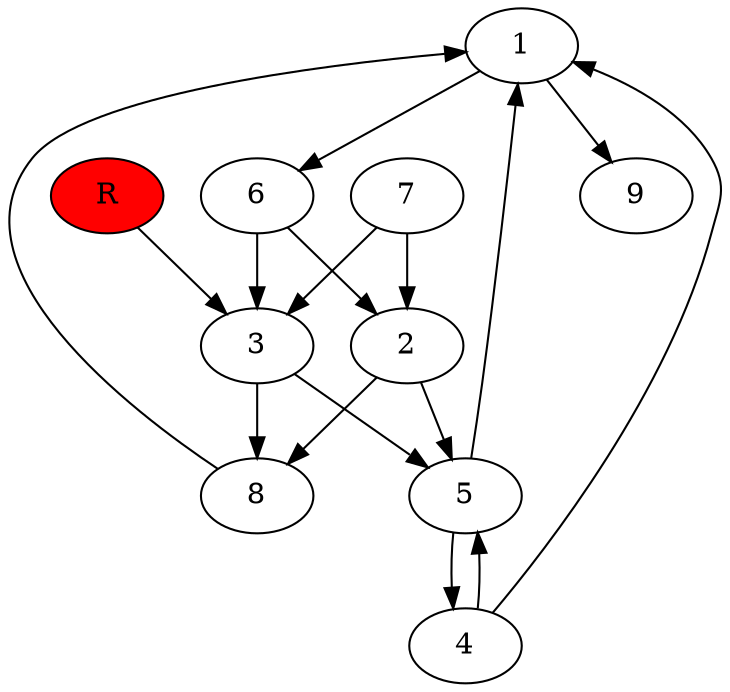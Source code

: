 digraph prb6727 {
	1
	2
	3
	4
	5
	6
	7
	8
	R [fillcolor="#ff0000" style=filled]
	1 -> 6
	1 -> 9
	2 -> 5
	2 -> 8
	3 -> 5
	3 -> 8
	4 -> 1
	4 -> 5
	5 -> 1
	5 -> 4
	6 -> 2
	6 -> 3
	7 -> 2
	7 -> 3
	8 -> 1
	R -> 3
}
